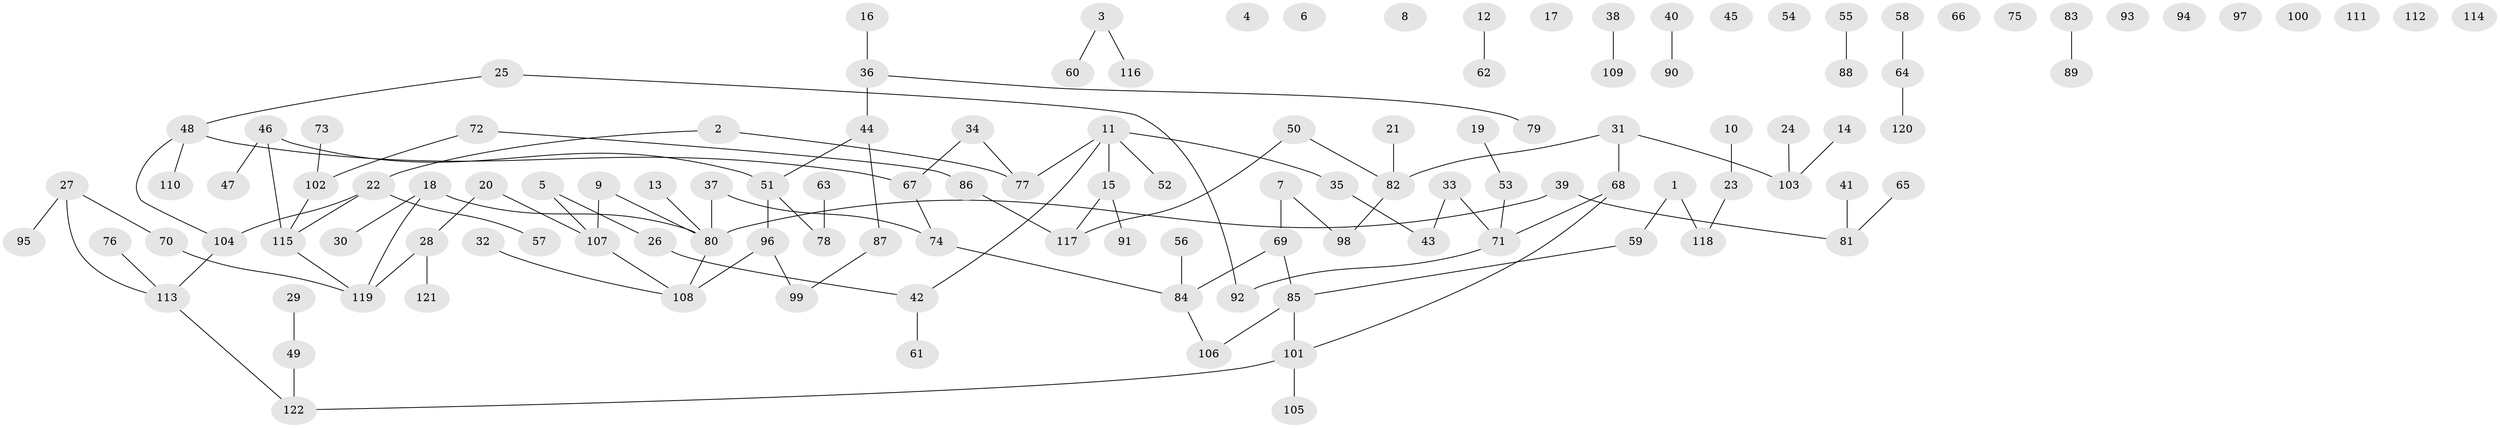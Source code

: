 // coarse degree distribution, {8: 0.11764705882352941, 4: 0.29411764705882354, 3: 0.29411764705882354, 2: 0.11764705882352941, 1: 0.17647058823529413}
// Generated by graph-tools (version 1.1) at 2025/48/03/04/25 22:48:23]
// undirected, 122 vertices, 114 edges
graph export_dot {
  node [color=gray90,style=filled];
  1;
  2;
  3;
  4;
  5;
  6;
  7;
  8;
  9;
  10;
  11;
  12;
  13;
  14;
  15;
  16;
  17;
  18;
  19;
  20;
  21;
  22;
  23;
  24;
  25;
  26;
  27;
  28;
  29;
  30;
  31;
  32;
  33;
  34;
  35;
  36;
  37;
  38;
  39;
  40;
  41;
  42;
  43;
  44;
  45;
  46;
  47;
  48;
  49;
  50;
  51;
  52;
  53;
  54;
  55;
  56;
  57;
  58;
  59;
  60;
  61;
  62;
  63;
  64;
  65;
  66;
  67;
  68;
  69;
  70;
  71;
  72;
  73;
  74;
  75;
  76;
  77;
  78;
  79;
  80;
  81;
  82;
  83;
  84;
  85;
  86;
  87;
  88;
  89;
  90;
  91;
  92;
  93;
  94;
  95;
  96;
  97;
  98;
  99;
  100;
  101;
  102;
  103;
  104;
  105;
  106;
  107;
  108;
  109;
  110;
  111;
  112;
  113;
  114;
  115;
  116;
  117;
  118;
  119;
  120;
  121;
  122;
  1 -- 59;
  1 -- 118;
  2 -- 22;
  2 -- 77;
  3 -- 60;
  3 -- 116;
  5 -- 26;
  5 -- 107;
  7 -- 69;
  7 -- 98;
  9 -- 80;
  9 -- 107;
  10 -- 23;
  11 -- 15;
  11 -- 35;
  11 -- 42;
  11 -- 52;
  11 -- 77;
  12 -- 62;
  13 -- 80;
  14 -- 103;
  15 -- 91;
  15 -- 117;
  16 -- 36;
  18 -- 30;
  18 -- 80;
  18 -- 119;
  19 -- 53;
  20 -- 28;
  20 -- 107;
  21 -- 82;
  22 -- 57;
  22 -- 104;
  22 -- 115;
  23 -- 118;
  24 -- 103;
  25 -- 48;
  25 -- 92;
  26 -- 42;
  27 -- 70;
  27 -- 95;
  27 -- 113;
  28 -- 119;
  28 -- 121;
  29 -- 49;
  31 -- 68;
  31 -- 82;
  31 -- 103;
  32 -- 108;
  33 -- 43;
  33 -- 71;
  34 -- 67;
  34 -- 77;
  35 -- 43;
  36 -- 44;
  36 -- 79;
  37 -- 74;
  37 -- 80;
  38 -- 109;
  39 -- 80;
  39 -- 81;
  40 -- 90;
  41 -- 81;
  42 -- 61;
  44 -- 51;
  44 -- 87;
  46 -- 47;
  46 -- 51;
  46 -- 115;
  48 -- 67;
  48 -- 104;
  48 -- 110;
  49 -- 122;
  50 -- 82;
  50 -- 117;
  51 -- 78;
  51 -- 96;
  53 -- 71;
  55 -- 88;
  56 -- 84;
  58 -- 64;
  59 -- 85;
  63 -- 78;
  64 -- 120;
  65 -- 81;
  67 -- 74;
  68 -- 71;
  68 -- 101;
  69 -- 84;
  69 -- 85;
  70 -- 119;
  71 -- 92;
  72 -- 86;
  72 -- 102;
  73 -- 102;
  74 -- 84;
  76 -- 113;
  80 -- 108;
  82 -- 98;
  83 -- 89;
  84 -- 106;
  85 -- 101;
  85 -- 106;
  86 -- 117;
  87 -- 99;
  96 -- 99;
  96 -- 108;
  101 -- 105;
  101 -- 122;
  102 -- 115;
  104 -- 113;
  107 -- 108;
  113 -- 122;
  115 -- 119;
}

